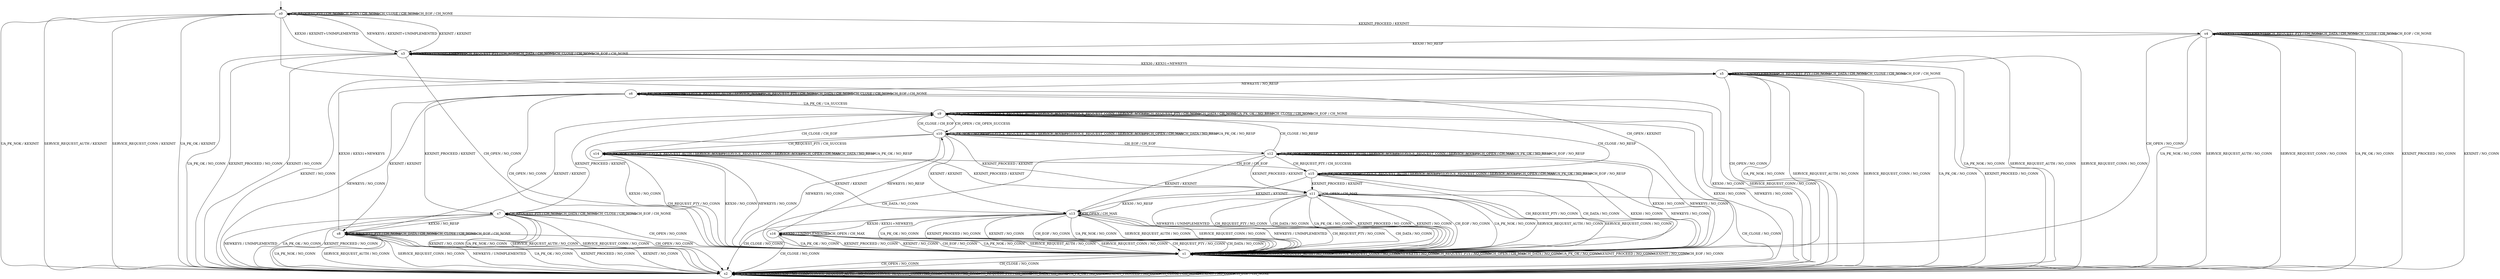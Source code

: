 digraph G {
label=""
s0
s1
s2
s3
s4
s5
s6
s7
s8
s9
s10
s11
s12
s13
s14
s15
s16
s0 [label="s0"];
s0 -> s2[label="UA_PK_NOK / KEXINIT"]
s0 -> s3[label="KEX30 / KEXINIT+UNIMPLEMENTED"]
s0 -> s2[label="SERVICE_REQUEST_AUTH / KEXINIT"]
s0 -> s2[label="SERVICE_REQUEST_CONN / KEXINIT"]
s0 -> s3[label="NEWKEYS / KEXINIT+UNIMPLEMENTED"]
s0 -> s0[label="CH_REQUEST_PTY / CH_NONE"]
s0 -> s1[label="CH_OPEN / KEXINIT"]
s0 -> s0[label="CH_DATA / CH_NONE"]
s0 -> s2[label="UA_PK_OK / KEXINIT"]
s0 -> s4[label="KEXINIT_PROCEED / KEXINIT"]
s0 -> s0[label="CH_CLOSE / CH_NONE"]
s0 -> s3[label="KEXINIT / KEXINIT"]
s0 -> s0[label="CH_EOF / CH_NONE"]
s1 [label="s1"];
s1 -> s1[label="UA_PK_NOK / NO_CONN"]
s1 -> s1[label="KEX30 / NO_CONN"]
s1 -> s1[label="SERVICE_REQUEST_AUTH / NO_CONN"]
s1 -> s1[label="SERVICE_REQUEST_CONN / NO_CONN"]
s1 -> s1[label="NEWKEYS / NO_CONN"]
s1 -> s1[label="CH_REQUEST_PTY / NO_CONN"]
s1 -> s1[label="CH_OPEN / CH_MAX"]
s1 -> s1[label="CH_DATA / NO_CONN"]
s1 -> s1[label="UA_PK_OK / NO_CONN"]
s1 -> s1[label="KEXINIT_PROCEED / NO_CONN"]
s1 -> s2[label="CH_CLOSE / NO_CONN"]
s1 -> s1[label="KEXINIT / NO_CONN"]
s1 -> s1[label="CH_EOF / NO_CONN"]
s2 [label="s2"];
s2 -> s2[label="UA_PK_NOK / NO_CONN"]
s2 -> s2[label="KEX30 / NO_CONN"]
s2 -> s2[label="SERVICE_REQUEST_AUTH / NO_CONN"]
s2 -> s2[label="SERVICE_REQUEST_CONN / NO_CONN"]
s2 -> s2[label="NEWKEYS / NO_CONN"]
s2 -> s2[label="CH_REQUEST_PTY / CH_NONE"]
s2 -> s1[label="CH_OPEN / NO_CONN"]
s2 -> s2[label="CH_DATA / CH_NONE"]
s2 -> s2[label="UA_PK_OK / NO_CONN"]
s2 -> s2[label="KEXINIT_PROCEED / NO_CONN"]
s2 -> s2[label="CH_CLOSE / CH_NONE"]
s2 -> s2[label="KEXINIT / NO_CONN"]
s2 -> s2[label="CH_EOF / CH_NONE"]
s3 [label="s3"];
s3 -> s2[label="UA_PK_NOK / NO_CONN"]
s3 -> s5[label="KEX30 / KEX31+NEWKEYS"]
s3 -> s2[label="SERVICE_REQUEST_AUTH / NO_CONN"]
s3 -> s2[label="SERVICE_REQUEST_CONN / NO_CONN"]
s3 -> s3[label="NEWKEYS / UNIMPLEMENTED"]
s3 -> s3[label="CH_REQUEST_PTY / CH_NONE"]
s3 -> s1[label="CH_OPEN / NO_CONN"]
s3 -> s3[label="CH_DATA / CH_NONE"]
s3 -> s2[label="UA_PK_OK / NO_CONN"]
s3 -> s2[label="KEXINIT_PROCEED / NO_CONN"]
s3 -> s3[label="CH_CLOSE / CH_NONE"]
s3 -> s2[label="KEXINIT / NO_CONN"]
s3 -> s3[label="CH_EOF / CH_NONE"]
s4 [label="s4"];
s4 -> s2[label="UA_PK_NOK / NO_CONN"]
s4 -> s3[label="KEX30 / NO_RESP"]
s4 -> s2[label="SERVICE_REQUEST_AUTH / NO_CONN"]
s4 -> s2[label="SERVICE_REQUEST_CONN / NO_CONN"]
s4 -> s4[label="NEWKEYS / UNIMPLEMENTED"]
s4 -> s4[label="CH_REQUEST_PTY / CH_NONE"]
s4 -> s1[label="CH_OPEN / NO_CONN"]
s4 -> s4[label="CH_DATA / CH_NONE"]
s4 -> s2[label="UA_PK_OK / NO_CONN"]
s4 -> s2[label="KEXINIT_PROCEED / NO_CONN"]
s4 -> s4[label="CH_CLOSE / CH_NONE"]
s4 -> s2[label="KEXINIT / NO_CONN"]
s4 -> s4[label="CH_EOF / CH_NONE"]
s5 [label="s5"];
s5 -> s2[label="UA_PK_NOK / NO_CONN"]
s5 -> s5[label="KEX30 / UNIMPLEMENTED"]
s5 -> s2[label="SERVICE_REQUEST_AUTH / NO_CONN"]
s5 -> s2[label="SERVICE_REQUEST_CONN / NO_CONN"]
s5 -> s6[label="NEWKEYS / NO_RESP"]
s5 -> s5[label="CH_REQUEST_PTY / CH_NONE"]
s5 -> s1[label="CH_OPEN / NO_CONN"]
s5 -> s5[label="CH_DATA / CH_NONE"]
s5 -> s2[label="UA_PK_OK / NO_CONN"]
s5 -> s2[label="KEXINIT_PROCEED / NO_CONN"]
s5 -> s5[label="CH_CLOSE / CH_NONE"]
s5 -> s2[label="KEXINIT / NO_CONN"]
s5 -> s5[label="CH_EOF / CH_NONE"]
s6 [label="s6"];
s6 -> s6[label="UA_PK_NOK / UA_FAILURE"]
s6 -> s2[label="KEX30 / NO_CONN"]
s6 -> s6[label="SERVICE_REQUEST_AUTH / SERVICE_ACCEPT"]
s6 -> s2[label="SERVICE_REQUEST_CONN / NO_CONN"]
s6 -> s2[label="NEWKEYS / NO_CONN"]
s6 -> s6[label="CH_REQUEST_PTY / CH_NONE"]
s6 -> s1[label="CH_OPEN / NO_CONN"]
s6 -> s6[label="CH_DATA / CH_NONE"]
s6 -> s9[label="UA_PK_OK / UA_SUCCESS"]
s6 -> s7[label="KEXINIT_PROCEED / KEXINIT"]
s6 -> s6[label="CH_CLOSE / CH_NONE"]
s6 -> s8[label="KEXINIT / KEXINIT"]
s6 -> s6[label="CH_EOF / CH_NONE"]
s7 [label="s7"];
s7 -> s2[label="UA_PK_NOK / NO_CONN"]
s7 -> s8[label="KEX30 / NO_RESP"]
s7 -> s2[label="SERVICE_REQUEST_AUTH / NO_CONN"]
s7 -> s2[label="SERVICE_REQUEST_CONN / NO_CONN"]
s7 -> s2[label="NEWKEYS / UNIMPLEMENTED"]
s7 -> s7[label="CH_REQUEST_PTY / CH_NONE"]
s7 -> s1[label="CH_OPEN / NO_CONN"]
s7 -> s7[label="CH_DATA / CH_NONE"]
s7 -> s2[label="UA_PK_OK / NO_CONN"]
s7 -> s2[label="KEXINIT_PROCEED / NO_CONN"]
s7 -> s7[label="CH_CLOSE / CH_NONE"]
s7 -> s2[label="KEXINIT / NO_CONN"]
s7 -> s7[label="CH_EOF / CH_NONE"]
s8 [label="s8"];
s8 -> s2[label="UA_PK_NOK / NO_CONN"]
s8 -> s5[label="KEX30 / KEX31+NEWKEYS"]
s8 -> s2[label="SERVICE_REQUEST_AUTH / NO_CONN"]
s8 -> s2[label="SERVICE_REQUEST_CONN / NO_CONN"]
s8 -> s2[label="NEWKEYS / UNIMPLEMENTED"]
s8 -> s8[label="CH_REQUEST_PTY / CH_NONE"]
s8 -> s1[label="CH_OPEN / NO_CONN"]
s8 -> s8[label="CH_DATA / CH_NONE"]
s8 -> s2[label="UA_PK_OK / NO_CONN"]
s8 -> s2[label="KEXINIT_PROCEED / NO_CONN"]
s8 -> s8[label="CH_CLOSE / CH_NONE"]
s8 -> s2[label="KEXINIT / NO_CONN"]
s8 -> s8[label="CH_EOF / CH_NONE"]
s9 [label="s9"];
s9 -> s9[label="UA_PK_NOK / NO_RESP"]
s9 -> s2[label="KEX30 / NO_CONN"]
s9 -> s9[label="SERVICE_REQUEST_AUTH / SERVICE_ACCEPT"]
s9 -> s9[label="SERVICE_REQUEST_CONN / SERVICE_ACCEPT"]
s9 -> s2[label="NEWKEYS / NO_CONN"]
s9 -> s9[label="CH_REQUEST_PTY / CH_NONE"]
s9 -> s10[label="CH_OPEN / CH_OPEN_SUCCESS"]
s9 -> s9[label="CH_DATA / CH_NONE"]
s9 -> s9[label="UA_PK_OK / NO_RESP"]
s9 -> s7[label="KEXINIT_PROCEED / KEXINIT"]
s9 -> s9[label="CH_CLOSE / CH_NONE"]
s9 -> s8[label="KEXINIT / KEXINIT"]
s9 -> s9[label="CH_EOF / CH_NONE"]
s10 [label="s10"];
s10 -> s10[label="UA_PK_NOK / NO_RESP"]
s10 -> s1[label="KEX30 / NO_CONN"]
s10 -> s10[label="SERVICE_REQUEST_AUTH / SERVICE_ACCEPT"]
s10 -> s10[label="SERVICE_REQUEST_CONN / SERVICE_ACCEPT"]
s10 -> s1[label="NEWKEYS / NO_CONN"]
s10 -> s14[label="CH_REQUEST_PTY / CH_SUCCESS"]
s10 -> s10[label="CH_OPEN / CH_MAX"]
s10 -> s10[label="CH_DATA / NO_RESP"]
s10 -> s10[label="UA_PK_OK / NO_RESP"]
s10 -> s11[label="KEXINIT_PROCEED / KEXINIT"]
s10 -> s9[label="CH_CLOSE / CH_EOF"]
s10 -> s13[label="KEXINIT / KEXINIT"]
s10 -> s12[label="CH_EOF / CH_EOF"]
s11 [label="s11"];
s11 -> s1[label="UA_PK_NOK / NO_CONN"]
s11 -> s13[label="KEX30 / NO_RESP"]
s11 -> s1[label="SERVICE_REQUEST_AUTH / NO_CONN"]
s11 -> s1[label="SERVICE_REQUEST_CONN / NO_CONN"]
s11 -> s1[label="NEWKEYS / UNIMPLEMENTED"]
s11 -> s1[label="CH_REQUEST_PTY / NO_CONN"]
s11 -> s11[label="CH_OPEN / CH_MAX"]
s11 -> s1[label="CH_DATA / NO_CONN"]
s11 -> s1[label="UA_PK_OK / NO_CONN"]
s11 -> s1[label="KEXINIT_PROCEED / NO_CONN"]
s11 -> s2[label="CH_CLOSE / NO_CONN"]
s11 -> s1[label="KEXINIT / NO_CONN"]
s11 -> s1[label="CH_EOF / NO_CONN"]
s12 [label="s12"];
s12 -> s12[label="UA_PK_NOK / NO_RESP"]
s12 -> s1[label="KEX30 / NO_CONN"]
s12 -> s12[label="SERVICE_REQUEST_AUTH / SERVICE_ACCEPT"]
s12 -> s12[label="SERVICE_REQUEST_CONN / SERVICE_ACCEPT"]
s12 -> s1[label="NEWKEYS / NO_CONN"]
s12 -> s15[label="CH_REQUEST_PTY / CH_SUCCESS"]
s12 -> s12[label="CH_OPEN / CH_MAX"]
s12 -> s1[label="CH_DATA / NO_CONN"]
s12 -> s12[label="UA_PK_OK / NO_RESP"]
s12 -> s11[label="KEXINIT_PROCEED / KEXINIT"]
s12 -> s9[label="CH_CLOSE / NO_RESP"]
s12 -> s13[label="KEXINIT / KEXINIT"]
s12 -> s12[label="CH_EOF / NO_RESP"]
s13 [label="s13"];
s13 -> s1[label="UA_PK_NOK / NO_CONN"]
s13 -> s16[label="KEX30 / KEX31+NEWKEYS"]
s13 -> s1[label="SERVICE_REQUEST_AUTH / NO_CONN"]
s13 -> s1[label="SERVICE_REQUEST_CONN / NO_CONN"]
s13 -> s1[label="NEWKEYS / UNIMPLEMENTED"]
s13 -> s1[label="CH_REQUEST_PTY / NO_CONN"]
s13 -> s13[label="CH_OPEN / CH_MAX"]
s13 -> s1[label="CH_DATA / NO_CONN"]
s13 -> s1[label="UA_PK_OK / NO_CONN"]
s13 -> s1[label="KEXINIT_PROCEED / NO_CONN"]
s13 -> s2[label="CH_CLOSE / NO_CONN"]
s13 -> s1[label="KEXINIT / NO_CONN"]
s13 -> s1[label="CH_EOF / NO_CONN"]
s14 [label="s14"];
s14 -> s14[label="UA_PK_NOK / NO_RESP"]
s14 -> s1[label="KEX30 / NO_CONN"]
s14 -> s14[label="SERVICE_REQUEST_AUTH / SERVICE_ACCEPT"]
s14 -> s14[label="SERVICE_REQUEST_CONN / SERVICE_ACCEPT"]
s14 -> s1[label="NEWKEYS / NO_CONN"]
s14 -> s1[label="CH_REQUEST_PTY / NO_CONN"]
s14 -> s14[label="CH_OPEN / CH_MAX"]
s14 -> s14[label="CH_DATA / NO_RESP"]
s14 -> s14[label="UA_PK_OK / NO_RESP"]
s14 -> s11[label="KEXINIT_PROCEED / KEXINIT"]
s14 -> s9[label="CH_CLOSE / CH_EOF"]
s14 -> s13[label="KEXINIT / KEXINIT"]
s14 -> s15[label="CH_EOF / CH_EOF"]
s15 [label="s15"];
s15 -> s15[label="UA_PK_NOK / NO_RESP"]
s15 -> s1[label="KEX30 / NO_CONN"]
s15 -> s15[label="SERVICE_REQUEST_AUTH / SERVICE_ACCEPT"]
s15 -> s15[label="SERVICE_REQUEST_CONN / SERVICE_ACCEPT"]
s15 -> s1[label="NEWKEYS / NO_CONN"]
s15 -> s1[label="CH_REQUEST_PTY / NO_CONN"]
s15 -> s15[label="CH_OPEN / CH_MAX"]
s15 -> s1[label="CH_DATA / NO_CONN"]
s15 -> s15[label="UA_PK_OK / NO_RESP"]
s15 -> s11[label="KEXINIT_PROCEED / KEXINIT"]
s15 -> s9[label="CH_CLOSE / NO_RESP"]
s15 -> s13[label="KEXINIT / KEXINIT"]
s15 -> s15[label="CH_EOF / NO_RESP"]
s16 [label="s16"];
s16 -> s1[label="UA_PK_NOK / NO_CONN"]
s16 -> s16[label="KEX30 / UNIMPLEMENTED"]
s16 -> s1[label="SERVICE_REQUEST_AUTH / NO_CONN"]
s16 -> s1[label="SERVICE_REQUEST_CONN / NO_CONN"]
s16 -> s10[label="NEWKEYS / NO_RESP"]
s16 -> s1[label="CH_REQUEST_PTY / NO_CONN"]
s16 -> s16[label="CH_OPEN / CH_MAX"]
s16 -> s1[label="CH_DATA / NO_CONN"]
s16 -> s1[label="UA_PK_OK / NO_CONN"]
s16 -> s1[label="KEXINIT_PROCEED / NO_CONN"]
s16 -> s2[label="CH_CLOSE / NO_CONN"]
s16 -> s1[label="KEXINIT / NO_CONN"]
s16 -> s1[label="CH_EOF / NO_CONN"]
__start0 [label="" shape="none" width="0" height="0"];
__start0 -> s0;
}
